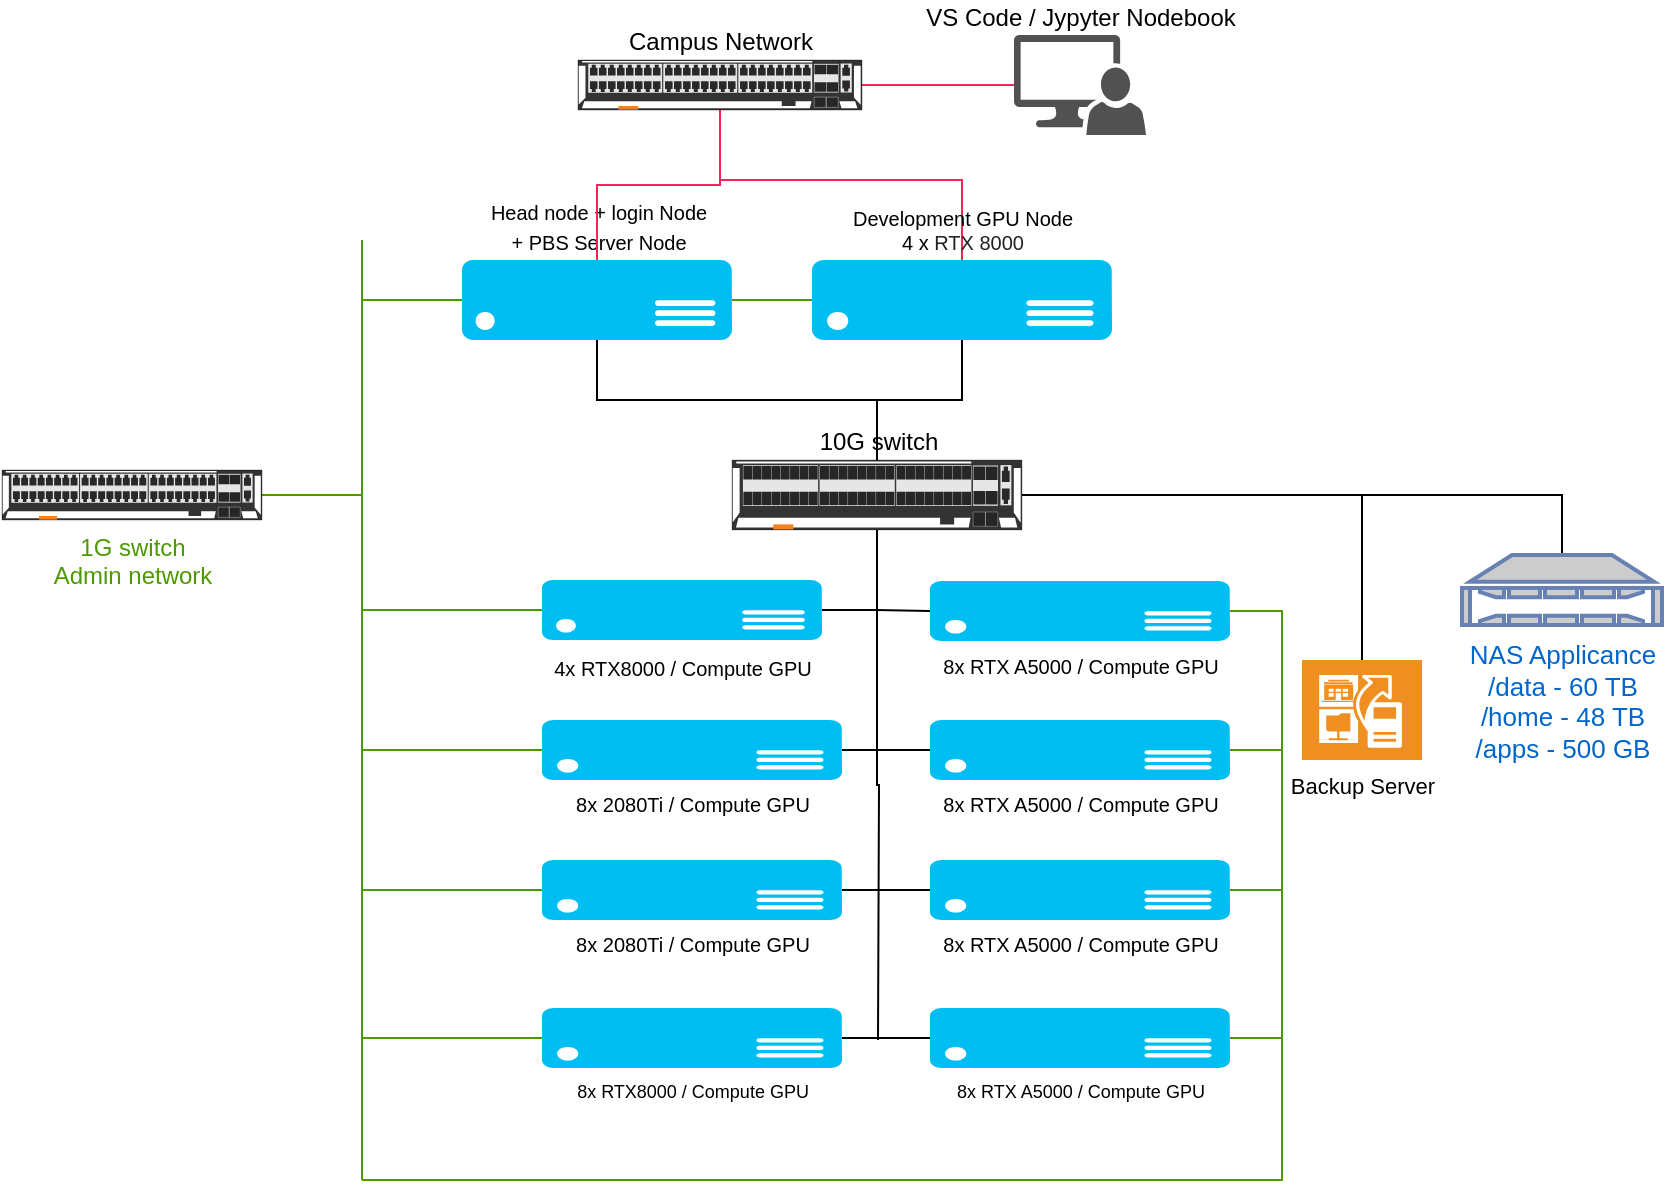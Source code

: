 <mxfile version="20.2.6" type="github">
  <diagram id="eeLNqMZ8d0LXY4Ni3JaH" name="Page-1">
    <mxGraphModel dx="1438" dy="889" grid="1" gridSize="10" guides="1" tooltips="1" connect="1" arrows="1" fold="1" page="1" pageScale="1" pageWidth="850" pageHeight="1100" math="0" shadow="0">
      <root>
        <mxCell id="0" />
        <mxCell id="1" parent="0" />
        <mxCell id="wtdIoPDRo2rwq4HPD1F2-37" style="edgeStyle=orthogonalEdgeStyle;rounded=0;orthogonalLoop=1;jettySize=auto;html=1;exitX=0.5;exitY=1;exitDx=0;exitDy=0;exitPerimeter=0;fontSize=11;endArrow=none;endFill=0;" edge="1" parent="1" source="wtdIoPDRo2rwq4HPD1F2-1" target="wtdIoPDRo2rwq4HPD1F2-2">
          <mxGeometry relative="1" as="geometry" />
        </mxCell>
        <mxCell id="wtdIoPDRo2rwq4HPD1F2-58" style="edgeStyle=orthogonalEdgeStyle;rounded=0;orthogonalLoop=1;jettySize=auto;html=1;exitX=0;exitY=0.5;exitDx=0;exitDy=0;exitPerimeter=0;fontSize=10;fontColor=#1281FF;endArrow=none;endFill=0;strokeColor=#4D9900;" edge="1" parent="1" source="wtdIoPDRo2rwq4HPD1F2-1">
          <mxGeometry relative="1" as="geometry">
            <mxPoint x="200" y="170" as="targetPoint" />
          </mxGeometry>
        </mxCell>
        <mxCell id="wtdIoPDRo2rwq4HPD1F2-68" style="edgeStyle=orthogonalEdgeStyle;rounded=0;orthogonalLoop=1;jettySize=auto;html=1;exitX=1;exitY=0.5;exitDx=0;exitDy=0;exitPerimeter=0;entryX=0;entryY=0.5;entryDx=0;entryDy=0;entryPerimeter=0;fontSize=10;fontColor=#1281FF;endArrow=none;endFill=0;strokeColor=#4D9900;" edge="1" parent="1" source="wtdIoPDRo2rwq4HPD1F2-1" target="wtdIoPDRo2rwq4HPD1F2-7">
          <mxGeometry relative="1" as="geometry" />
        </mxCell>
        <mxCell id="wtdIoPDRo2rwq4HPD1F2-1" value="&lt;font style=&quot;font-size: 10px;&quot;&gt;Head node + login Node&lt;br&gt;+ PBS Server Node&lt;/font&gt;" style="verticalLabelPosition=top;html=1;verticalAlign=bottom;align=center;strokeColor=none;fillColor=#00BEF2;shape=mxgraph.azure.server;labelPosition=center;" vertex="1" parent="1">
          <mxGeometry x="250" y="150" width="135" height="40" as="geometry" />
        </mxCell>
        <mxCell id="wtdIoPDRo2rwq4HPD1F2-35" style="edgeStyle=orthogonalEdgeStyle;rounded=0;orthogonalLoop=1;jettySize=auto;html=1;fontSize=10;endArrow=none;endFill=0;" edge="1" parent="1" source="wtdIoPDRo2rwq4HPD1F2-2" target="wtdIoPDRo2rwq4HPD1F2-21">
          <mxGeometry relative="1" as="geometry" />
        </mxCell>
        <mxCell id="wtdIoPDRo2rwq4HPD1F2-36" style="edgeStyle=orthogonalEdgeStyle;rounded=0;orthogonalLoop=1;jettySize=auto;html=1;fontSize=10;endArrow=none;endFill=0;" edge="1" parent="1" source="wtdIoPDRo2rwq4HPD1F2-2" target="wtdIoPDRo2rwq4HPD1F2-22">
          <mxGeometry relative="1" as="geometry" />
        </mxCell>
        <mxCell id="wtdIoPDRo2rwq4HPD1F2-47" style="edgeStyle=orthogonalEdgeStyle;rounded=0;orthogonalLoop=1;jettySize=auto;html=1;fontSize=10;endArrow=none;endFill=0;" edge="1" parent="1" source="wtdIoPDRo2rwq4HPD1F2-2">
          <mxGeometry relative="1" as="geometry">
            <mxPoint x="458" y="540" as="targetPoint" />
          </mxGeometry>
        </mxCell>
        <mxCell id="wtdIoPDRo2rwq4HPD1F2-2" value="10G switch" style="html=1;verticalLabelPosition=top;verticalAlign=bottom;outlineConnect=0;shadow=0;dashed=0;shape=mxgraph.rack.hpe_aruba.switches.jl479a_aruba_8320_48p_10g_sfp_sfpplus_and_6p_40g_qsfpplus_5_fan_2_ps_switch_bundle;fontSize=12;labelPosition=center;align=center;" vertex="1" parent="1">
          <mxGeometry x="385" y="250" width="145" height="35" as="geometry" />
        </mxCell>
        <mxCell id="wtdIoPDRo2rwq4HPD1F2-57" style="edgeStyle=orthogonalEdgeStyle;rounded=0;orthogonalLoop=1;jettySize=auto;html=1;fontSize=10;fontColor=#1281FF;endArrow=none;endFill=0;strokeColor=#4D9900;" edge="1" parent="1" source="wtdIoPDRo2rwq4HPD1F2-3">
          <mxGeometry relative="1" as="geometry">
            <mxPoint x="200" y="267.5" as="targetPoint" />
          </mxGeometry>
        </mxCell>
        <mxCell id="wtdIoPDRo2rwq4HPD1F2-3" value="&lt;div style=&quot;font-size: 12px;&quot;&gt;1G switch&lt;/div&gt;&lt;div style=&quot;font-size: 12px;&quot;&gt;Admin network&lt;/div&gt;" style="html=1;verticalLabelPosition=bottom;verticalAlign=top;outlineConnect=0;shadow=0;dashed=0;shape=mxgraph.rack.hpe_aruba.switches.jl581a_aruba_8320_48p_1g_10gbase_t_and_6p_40g_qsfpplus_5_fans_2_ps_switch_bundle;fontSize=12;fontColor=#4D9900;" vertex="1" parent="1">
          <mxGeometry x="20" y="255" width="130" height="25" as="geometry" />
        </mxCell>
        <mxCell id="wtdIoPDRo2rwq4HPD1F2-55" value="" style="edgeStyle=orthogonalEdgeStyle;rounded=0;orthogonalLoop=1;jettySize=auto;html=1;fontSize=10;endArrow=none;endFill=0;" edge="1" parent="1" source="wtdIoPDRo2rwq4HPD1F2-11" target="wtdIoPDRo2rwq4HPD1F2-54">
          <mxGeometry relative="1" as="geometry" />
        </mxCell>
        <mxCell id="wtdIoPDRo2rwq4HPD1F2-59" style="edgeStyle=orthogonalEdgeStyle;rounded=0;orthogonalLoop=1;jettySize=auto;html=1;fontSize=10;fontColor=#1281FF;endArrow=none;endFill=0;strokeColor=#4D9900;" edge="1" parent="1" source="wtdIoPDRo2rwq4HPD1F2-11">
          <mxGeometry relative="1" as="geometry">
            <mxPoint x="200" y="325" as="targetPoint" />
          </mxGeometry>
        </mxCell>
        <mxCell id="wtdIoPDRo2rwq4HPD1F2-11" value="&lt;font style=&quot;font-size: 10px;&quot;&gt;4x RTX8000 / &lt;/font&gt;&lt;font style=&quot;font-size: 10px;&quot;&gt;Compute GPU&lt;br&gt;&lt;/font&gt;" style="verticalLabelPosition=bottom;html=1;verticalAlign=top;align=center;strokeColor=none;fillColor=#00BEF2;shape=mxgraph.azure.server;" vertex="1" parent="1">
          <mxGeometry x="290" y="310" width="140" height="30" as="geometry" />
        </mxCell>
        <mxCell id="wtdIoPDRo2rwq4HPD1F2-17" style="rounded=0;orthogonalLoop=1;jettySize=auto;html=1;entryX=0.5;entryY=0;entryDx=0;entryDy=0;entryPerimeter=0;fontSize=10;verticalAlign=bottom;horizontal=0;edgeStyle=orthogonalEdgeStyle;endArrow=none;endFill=0;fontColor=#1281FF;strokeColor=#FF1F5A;" edge="1" parent="1" source="wtdIoPDRo2rwq4HPD1F2-13" target="wtdIoPDRo2rwq4HPD1F2-1">
          <mxGeometry relative="1" as="geometry" />
        </mxCell>
        <mxCell id="wtdIoPDRo2rwq4HPD1F2-18" style="rounded=0;orthogonalLoop=1;jettySize=auto;html=1;fontSize=10;verticalAlign=bottom;horizontal=0;edgeStyle=orthogonalEdgeStyle;endArrow=none;endFill=0;fontColor=#1281FF;strokeColor=#FF1F5A;" edge="1" parent="1" source="wtdIoPDRo2rwq4HPD1F2-13">
          <mxGeometry relative="1" as="geometry">
            <mxPoint x="390" y="80" as="sourcePoint" />
            <mxPoint x="500" y="150" as="targetPoint" />
            <Array as="points">
              <mxPoint x="379" y="110" />
              <mxPoint x="500" y="110" />
              <mxPoint x="500" y="149" />
            </Array>
          </mxGeometry>
        </mxCell>
        <mxCell id="wtdIoPDRo2rwq4HPD1F2-20" style="edgeStyle=orthogonalEdgeStyle;rounded=0;orthogonalLoop=1;jettySize=auto;html=1;fontSize=10;endArrow=none;endFill=0;entryX=0.05;entryY=0.5;entryDx=0;entryDy=0;entryPerimeter=0;fontColor=#1281FF;strokeColor=#FF1F5A;" edge="1" parent="1" source="wtdIoPDRo2rwq4HPD1F2-13">
          <mxGeometry relative="1" as="geometry">
            <mxPoint x="527.5" y="62.5" as="targetPoint" />
          </mxGeometry>
        </mxCell>
        <mxCell id="wtdIoPDRo2rwq4HPD1F2-13" value="Campus Network" style="html=1;verticalLabelPosition=top;verticalAlign=bottom;outlineConnect=0;shadow=0;dashed=0;shape=mxgraph.rack.hpe_aruba.switches.jl581a_aruba_8320_48p_1g_10gbase_t_and_6p_40g_qsfpplus_5_fans_2_ps_switch_bundle;fontSize=12;labelPosition=center;align=center;" vertex="1" parent="1">
          <mxGeometry x="308" y="50" width="142" height="25" as="geometry" />
        </mxCell>
        <mxCell id="wtdIoPDRo2rwq4HPD1F2-21" value="&lt;div style=&quot;font-size: 11px;&quot;&gt;Backup Server&lt;/div&gt;" style="shadow=0;dashed=0;html=1;strokeColor=none;fillColor=#EF8F21;labelPosition=center;verticalLabelPosition=bottom;verticalAlign=top;align=center;outlineConnect=0;shape=mxgraph.veeam.nas_backup;fontSize=11;" vertex="1" parent="1">
          <mxGeometry x="670" y="350" width="60" height="50" as="geometry" />
        </mxCell>
        <mxCell id="wtdIoPDRo2rwq4HPD1F2-22" value="NAS Applicance&lt;br style=&quot;font-size: 13px;&quot;&gt;&lt;div style=&quot;font-size: 13px;&quot;&gt;/data - 60 TB&lt;br style=&quot;font-size: 13px;&quot;&gt;&lt;/div&gt;&lt;div style=&quot;font-size: 13px;&quot;&gt;/home - 48 TB&lt;br style=&quot;font-size: 13px;&quot;&gt;&lt;/div&gt;&lt;div style=&quot;font-size: 13px;&quot;&gt;/apps - 500 GB&lt;br style=&quot;font-size: 13px;&quot;&gt;&lt;/div&gt;" style="fontColor=#0066CC;verticalAlign=top;verticalLabelPosition=bottom;labelPosition=center;align=center;html=1;outlineConnect=0;fillColor=#CCCCCC;strokeColor=#6881B3;gradientColor=none;gradientDirection=north;strokeWidth=2;shape=mxgraph.networks.nas_filer;fontSize=13;" vertex="1" parent="1">
          <mxGeometry x="750" y="297.5" width="100" height="35" as="geometry" />
        </mxCell>
        <mxCell id="wtdIoPDRo2rwq4HPD1F2-67" style="edgeStyle=orthogonalEdgeStyle;rounded=0;orthogonalLoop=1;jettySize=auto;html=1;exitX=1;exitY=0.5;exitDx=0;exitDy=0;exitPerimeter=0;fontSize=10;fontColor=#1281FF;endArrow=none;endFill=0;strokeColor=#4D9900;" edge="1" parent="1" source="wtdIoPDRo2rwq4HPD1F2-29">
          <mxGeometry relative="1" as="geometry">
            <mxPoint x="660" y="394.75" as="targetPoint" />
          </mxGeometry>
        </mxCell>
        <mxCell id="wtdIoPDRo2rwq4HPD1F2-29" value="8x RTX A5000 / Compute GPU" style="verticalLabelPosition=bottom;html=1;verticalAlign=top;align=center;strokeColor=none;fillColor=#00BEF2;shape=mxgraph.azure.server;fontSize=10;" vertex="1" parent="1">
          <mxGeometry x="484" y="380" width="150" height="30" as="geometry" />
        </mxCell>
        <mxCell id="wtdIoPDRo2rwq4HPD1F2-66" style="edgeStyle=orthogonalEdgeStyle;rounded=0;orthogonalLoop=1;jettySize=auto;html=1;exitX=1;exitY=0.5;exitDx=0;exitDy=0;exitPerimeter=0;fontSize=10;fontColor=#1281FF;endArrow=none;endFill=0;strokeColor=#4D9900;" edge="1" parent="1" source="wtdIoPDRo2rwq4HPD1F2-30">
          <mxGeometry relative="1" as="geometry">
            <mxPoint x="660" y="464.75" as="targetPoint" />
          </mxGeometry>
        </mxCell>
        <mxCell id="wtdIoPDRo2rwq4HPD1F2-30" value="8x RTX A5000 / Compute GPU" style="verticalLabelPosition=bottom;html=1;verticalAlign=top;align=center;strokeColor=none;fillColor=#00BEF2;shape=mxgraph.azure.server;fontSize=10;" vertex="1" parent="1">
          <mxGeometry x="484" y="450" width="150" height="30" as="geometry" />
        </mxCell>
        <mxCell id="wtdIoPDRo2rwq4HPD1F2-65" style="edgeStyle=orthogonalEdgeStyle;rounded=0;orthogonalLoop=1;jettySize=auto;html=1;exitX=1;exitY=0.5;exitDx=0;exitDy=0;exitPerimeter=0;fontSize=10;fontColor=#1281FF;endArrow=none;endFill=0;strokeColor=#4D9900;" edge="1" parent="1" source="wtdIoPDRo2rwq4HPD1F2-31">
          <mxGeometry relative="1" as="geometry">
            <mxPoint x="660" y="540" as="targetPoint" />
          </mxGeometry>
        </mxCell>
        <mxCell id="wtdIoPDRo2rwq4HPD1F2-31" value="8x RTX A5000 / Compute GPU" style="verticalLabelPosition=bottom;html=1;verticalAlign=top;align=center;strokeColor=none;fillColor=#00BEF2;shape=mxgraph.azure.server;fontSize=9;" vertex="1" parent="1">
          <mxGeometry x="484" y="524" width="150" height="30" as="geometry" />
        </mxCell>
        <mxCell id="wtdIoPDRo2rwq4HPD1F2-41" style="edgeStyle=orthogonalEdgeStyle;rounded=0;orthogonalLoop=1;jettySize=auto;html=1;fontSize=11;endArrow=none;endFill=0;" edge="1" parent="1" source="wtdIoPDRo2rwq4HPD1F2-7" target="wtdIoPDRo2rwq4HPD1F2-2">
          <mxGeometry relative="1" as="geometry" />
        </mxCell>
        <mxCell id="wtdIoPDRo2rwq4HPD1F2-7" value="&lt;div style=&quot;font-size: 10px;&quot;&gt;Development GPU Node&lt;/div&gt;4 x &lt;span style=&quot;caret-color: rgb(33, 33, 33); color: rgb(33, 33, 33); font-family: Arial, sans-serif; font-size: 10px; font-style: normal; font-variant-caps: normal; font-weight: 400; letter-spacing: normal; text-align: start; text-indent: 0px; text-transform: none; word-spacing: 0px; -moz-text-size-adjust: auto; -webkit-text-stroke-width: 0px; text-decoration: none; display: inline !important; float: none;&quot;&gt;RTX 8000&lt;span class=&quot;Apple-converted-space&quot; style=&quot;font-size: 10px;&quot;&gt; &lt;br style=&quot;font-size: 10px;&quot;&gt;&lt;/span&gt;&lt;/span&gt;" style="verticalLabelPosition=top;html=1;verticalAlign=bottom;align=center;strokeColor=none;fillColor=#00BEF2;shape=mxgraph.azure.server;labelPosition=center;fontSize=10;" vertex="1" parent="1">
          <mxGeometry x="425" y="150" width="150" height="40" as="geometry" />
        </mxCell>
        <mxCell id="wtdIoPDRo2rwq4HPD1F2-48" value="" style="edgeStyle=orthogonalEdgeStyle;rounded=0;orthogonalLoop=1;jettySize=auto;html=1;fontSize=10;endArrow=none;endFill=0;" edge="1" parent="1" source="wtdIoPDRo2rwq4HPD1F2-42" target="wtdIoPDRo2rwq4HPD1F2-29">
          <mxGeometry relative="1" as="geometry" />
        </mxCell>
        <mxCell id="wtdIoPDRo2rwq4HPD1F2-60" style="edgeStyle=orthogonalEdgeStyle;rounded=0;orthogonalLoop=1;jettySize=auto;html=1;fontSize=10;fontColor=#1281FF;endArrow=none;endFill=0;strokeColor=#4D9900;" edge="1" parent="1" source="wtdIoPDRo2rwq4HPD1F2-42">
          <mxGeometry relative="1" as="geometry">
            <mxPoint x="200" y="395" as="targetPoint" />
          </mxGeometry>
        </mxCell>
        <mxCell id="wtdIoPDRo2rwq4HPD1F2-42" value="8x 2080Ti / Compute GPU" style="verticalLabelPosition=bottom;html=1;verticalAlign=top;align=center;strokeColor=none;fillColor=#00BEF2;shape=mxgraph.azure.server;fontSize=10;" vertex="1" parent="1">
          <mxGeometry x="290" y="380" width="150" height="30" as="geometry" />
        </mxCell>
        <mxCell id="wtdIoPDRo2rwq4HPD1F2-49" value="" style="edgeStyle=orthogonalEdgeStyle;rounded=0;orthogonalLoop=1;jettySize=auto;html=1;fontSize=10;endArrow=none;endFill=0;" edge="1" parent="1" source="wtdIoPDRo2rwq4HPD1F2-43" target="wtdIoPDRo2rwq4HPD1F2-30">
          <mxGeometry relative="1" as="geometry" />
        </mxCell>
        <mxCell id="wtdIoPDRo2rwq4HPD1F2-61" style="edgeStyle=orthogonalEdgeStyle;rounded=0;orthogonalLoop=1;jettySize=auto;html=1;fontSize=10;fontColor=#1281FF;endArrow=none;endFill=0;strokeColor=#4D9900;" edge="1" parent="1" source="wtdIoPDRo2rwq4HPD1F2-43">
          <mxGeometry relative="1" as="geometry">
            <mxPoint x="200" y="465" as="targetPoint" />
          </mxGeometry>
        </mxCell>
        <mxCell id="wtdIoPDRo2rwq4HPD1F2-43" value="8x 2080Ti / Compute GPU" style="verticalLabelPosition=bottom;html=1;verticalAlign=top;align=center;strokeColor=none;fillColor=#00BEF2;shape=mxgraph.azure.server;fontSize=10;" vertex="1" parent="1">
          <mxGeometry x="290" y="450" width="150" height="30" as="geometry" />
        </mxCell>
        <mxCell id="wtdIoPDRo2rwq4HPD1F2-50" value="" style="edgeStyle=orthogonalEdgeStyle;rounded=0;orthogonalLoop=1;jettySize=auto;html=1;fontSize=10;endArrow=none;endFill=0;" edge="1" parent="1" source="wtdIoPDRo2rwq4HPD1F2-44" target="wtdIoPDRo2rwq4HPD1F2-31">
          <mxGeometry relative="1" as="geometry" />
        </mxCell>
        <mxCell id="wtdIoPDRo2rwq4HPD1F2-62" style="edgeStyle=orthogonalEdgeStyle;rounded=0;orthogonalLoop=1;jettySize=auto;html=1;fontSize=10;fontColor=#1281FF;endArrow=none;endFill=0;strokeColor=#4D9900;" edge="1" parent="1" source="wtdIoPDRo2rwq4HPD1F2-44">
          <mxGeometry relative="1" as="geometry">
            <mxPoint x="200" y="539" as="targetPoint" />
          </mxGeometry>
        </mxCell>
        <mxCell id="wtdIoPDRo2rwq4HPD1F2-44" value="8x RTX8000 / Compute GPU" style="verticalLabelPosition=bottom;html=1;verticalAlign=top;align=center;strokeColor=none;fillColor=#00BEF2;shape=mxgraph.azure.server;fontSize=9;" vertex="1" parent="1">
          <mxGeometry x="290" y="524" width="150" height="30" as="geometry" />
        </mxCell>
        <mxCell id="wtdIoPDRo2rwq4HPD1F2-54" value="8x RTX A5000 / Compute GPU" style="verticalLabelPosition=bottom;html=1;verticalAlign=top;align=center;strokeColor=none;fillColor=#00BEF2;shape=mxgraph.azure.server;fontSize=10;" vertex="1" parent="1">
          <mxGeometry x="484" y="310.5" width="150" height="30" as="geometry" />
        </mxCell>
        <mxCell id="wtdIoPDRo2rwq4HPD1F2-56" value="" style="endArrow=none;html=1;rounded=0;fontSize=10;fontColor=#1281FF;strokeColor=#4D9900;" edge="1" parent="1">
          <mxGeometry width="50" height="50" relative="1" as="geometry">
            <mxPoint x="200" y="610" as="sourcePoint" />
            <mxPoint x="200" y="140" as="targetPoint" />
          </mxGeometry>
        </mxCell>
        <mxCell id="wtdIoPDRo2rwq4HPD1F2-63" value="" style="endArrow=none;html=1;rounded=0;fontSize=10;fontColor=#1281FF;strokeColor=#4D9900;entryX=1;entryY=0.5;entryDx=0;entryDy=0;entryPerimeter=0;edgeStyle=orthogonalEdgeStyle;" edge="1" parent="1" target="wtdIoPDRo2rwq4HPD1F2-54">
          <mxGeometry width="50" height="50" relative="1" as="geometry">
            <mxPoint x="200" y="610" as="sourcePoint" />
            <mxPoint x="660" y="300" as="targetPoint" />
            <Array as="points">
              <mxPoint x="200" y="610" />
              <mxPoint x="660" y="610" />
              <mxPoint x="660" y="326" />
            </Array>
          </mxGeometry>
        </mxCell>
        <mxCell id="wtdIoPDRo2rwq4HPD1F2-69" value="VS Code / Jypyter Nodebook" style="sketch=0;pointerEvents=1;shadow=0;dashed=0;html=1;strokeColor=none;labelPosition=center;verticalLabelPosition=top;verticalAlign=bottom;align=center;fillColor=#515151;shape=mxgraph.mscae.system_center.admin_console;fontSize=12;fontColor=#000000;" vertex="1" parent="1">
          <mxGeometry x="526" y="37.5" width="66" height="50" as="geometry" />
        </mxCell>
      </root>
    </mxGraphModel>
  </diagram>
</mxfile>
